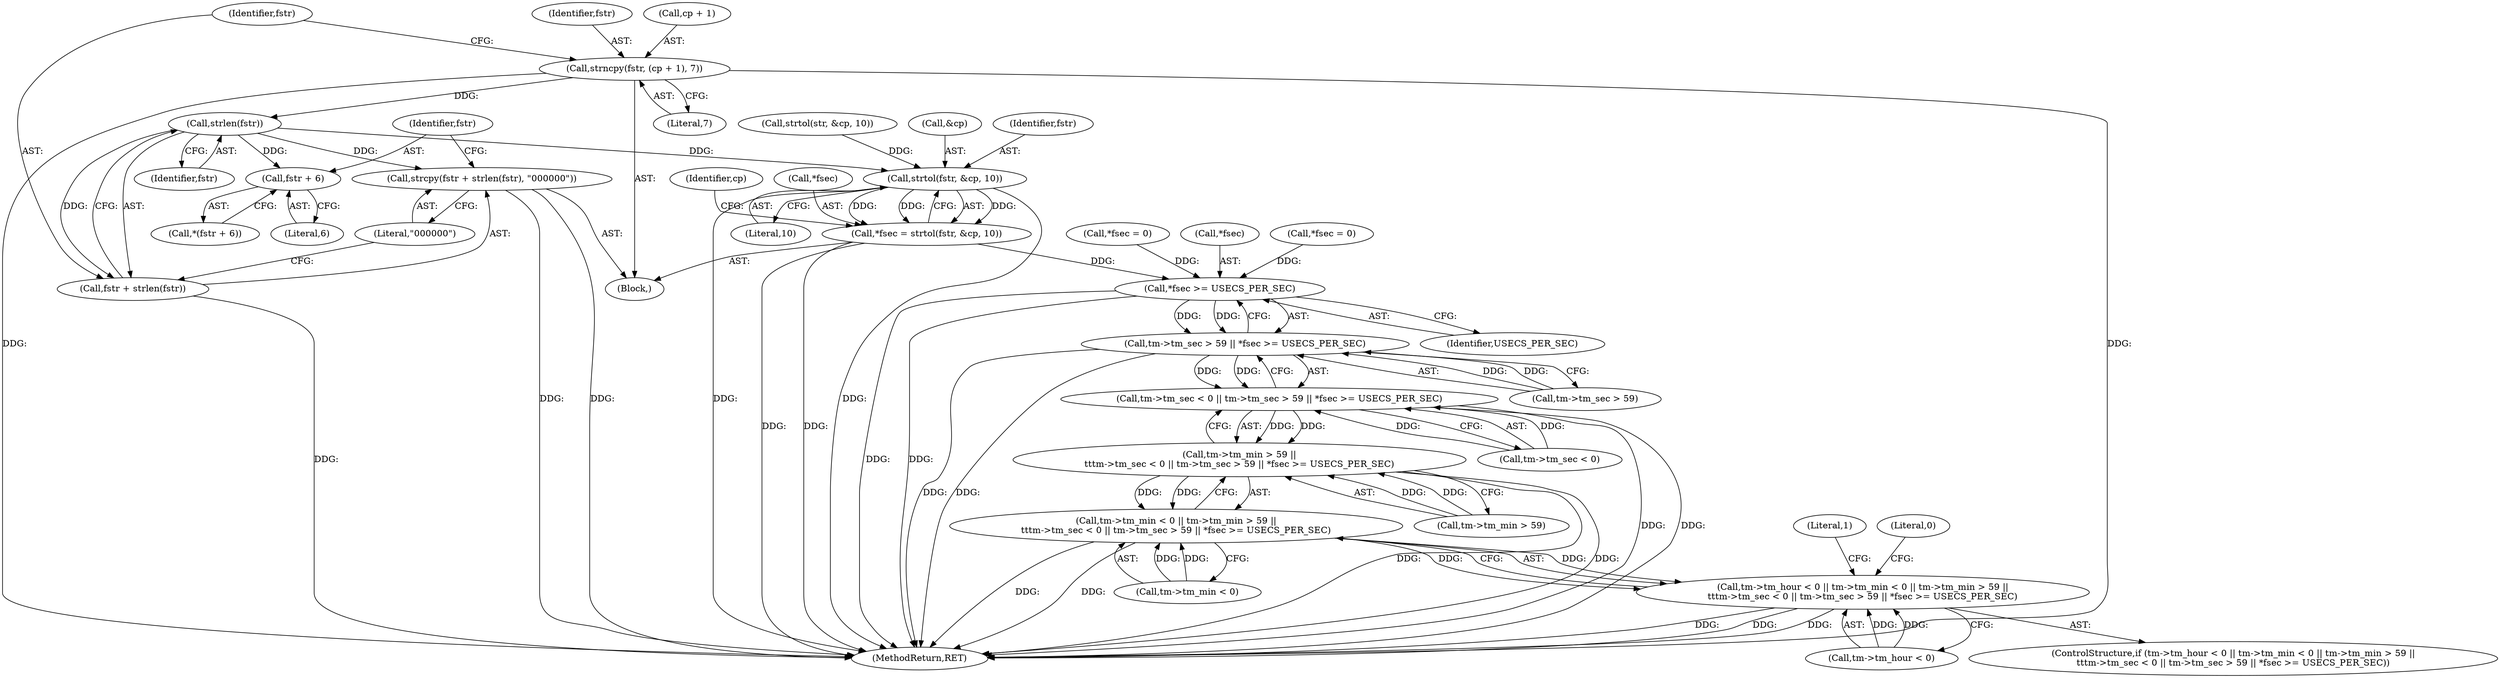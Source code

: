digraph "1_postgres_4318daecc959886d001a6e79c6ea853e8b1dfb4b_1@API" {
"1000211" [label="(Call,strlen(fstr))"];
"1000202" [label="(Call,strncpy(fstr, (cp + 1), 7))"];
"1000208" [label="(Call,strcpy(fstr + strlen(fstr), \"000000\"))"];
"1000209" [label="(Call,fstr + strlen(fstr))"];
"1000216" [label="(Call,fstr + 6)"];
"1000223" [label="(Call,strtol(fstr, &cp, 10))"];
"1000220" [label="(Call,*fsec = strtol(fstr, &cp, 10))"];
"1000271" [label="(Call,*fsec >= USECS_PER_SEC)"];
"1000265" [label="(Call,tm->tm_sec > 59 || *fsec >= USECS_PER_SEC)"];
"1000259" [label="(Call,tm->tm_sec < 0 || tm->tm_sec > 59 || *fsec >= USECS_PER_SEC)"];
"1000253" [label="(Call,tm->tm_min > 59 ||\n\t\ttm->tm_sec < 0 || tm->tm_sec > 59 || *fsec >= USECS_PER_SEC)"];
"1000247" [label="(Call,tm->tm_min < 0 || tm->tm_min > 59 ||\n\t\ttm->tm_sec < 0 || tm->tm_sec > 59 || *fsec >= USECS_PER_SEC)"];
"1000241" [label="(Call,tm->tm_hour < 0 || tm->tm_min < 0 || tm->tm_min > 59 ||\n\t\ttm->tm_sec < 0 || tm->tm_sec > 59 || *fsec >= USECS_PER_SEC)"];
"1000180" [label="(Call,strtol(str, &cp, 10))"];
"1000190" [label="(Call,*fsec = 0)"];
"1000254" [label="(Call,tm->tm_min > 59)"];
"1000248" [label="(Call,tm->tm_min < 0)"];
"1000241" [label="(Call,tm->tm_hour < 0 || tm->tm_min < 0 || tm->tm_min > 59 ||\n\t\ttm->tm_sec < 0 || tm->tm_sec > 59 || *fsec >= USECS_PER_SEC)"];
"1000240" [label="(ControlStructure,if (tm->tm_hour < 0 || tm->tm_min < 0 || tm->tm_min > 59 ||\n\t\ttm->tm_sec < 0 || tm->tm_sec > 59 || *fsec >= USECS_PER_SEC))"];
"1000212" [label="(Identifier,fstr)"];
"1000266" [label="(Call,tm->tm_sec > 59)"];
"1000200" [label="(Block,)"];
"1000218" [label="(Literal,6)"];
"1000272" [label="(Call,*fsec)"];
"1000207" [label="(Literal,7)"];
"1000221" [label="(Call,*fsec)"];
"1000223" [label="(Call,strtol(fstr, &cp, 10))"];
"1000231" [label="(Identifier,cp)"];
"1000208" [label="(Call,strcpy(fstr + strlen(fstr), \"000000\"))"];
"1000274" [label="(Identifier,USECS_PER_SEC)"];
"1000202" [label="(Call,strncpy(fstr, (cp + 1), 7))"];
"1000225" [label="(Call,&cp)"];
"1000217" [label="(Identifier,fstr)"];
"1000204" [label="(Call,cp + 1)"];
"1000227" [label="(Literal,10)"];
"1000203" [label="(Identifier,fstr)"];
"1000210" [label="(Identifier,fstr)"];
"1000271" [label="(Call,*fsec >= USECS_PER_SEC)"];
"1000215" [label="(Call,*(fstr + 6))"];
"1000211" [label="(Call,strlen(fstr))"];
"1000247" [label="(Call,tm->tm_min < 0 || tm->tm_min > 59 ||\n\t\ttm->tm_sec < 0 || tm->tm_sec > 59 || *fsec >= USECS_PER_SEC)"];
"1000259" [label="(Call,tm->tm_sec < 0 || tm->tm_sec > 59 || *fsec >= USECS_PER_SEC)"];
"1000253" [label="(Call,tm->tm_min > 59 ||\n\t\ttm->tm_sec < 0 || tm->tm_sec > 59 || *fsec >= USECS_PER_SEC)"];
"1000156" [label="(Call,*fsec = 0)"];
"1000224" [label="(Identifier,fstr)"];
"1000279" [label="(Literal,0)"];
"1000280" [label="(MethodReturn,RET)"];
"1000265" [label="(Call,tm->tm_sec > 59 || *fsec >= USECS_PER_SEC)"];
"1000220" [label="(Call,*fsec = strtol(fstr, &cp, 10))"];
"1000216" [label="(Call,fstr + 6)"];
"1000242" [label="(Call,tm->tm_hour < 0)"];
"1000260" [label="(Call,tm->tm_sec < 0)"];
"1000213" [label="(Literal,\"000000\")"];
"1000209" [label="(Call,fstr + strlen(fstr))"];
"1000277" [label="(Literal,1)"];
"1000211" -> "1000209"  [label="AST: "];
"1000211" -> "1000212"  [label="CFG: "];
"1000212" -> "1000211"  [label="AST: "];
"1000209" -> "1000211"  [label="CFG: "];
"1000211" -> "1000208"  [label="DDG: "];
"1000211" -> "1000209"  [label="DDG: "];
"1000202" -> "1000211"  [label="DDG: "];
"1000211" -> "1000216"  [label="DDG: "];
"1000211" -> "1000223"  [label="DDG: "];
"1000202" -> "1000200"  [label="AST: "];
"1000202" -> "1000207"  [label="CFG: "];
"1000203" -> "1000202"  [label="AST: "];
"1000204" -> "1000202"  [label="AST: "];
"1000207" -> "1000202"  [label="AST: "];
"1000210" -> "1000202"  [label="CFG: "];
"1000202" -> "1000280"  [label="DDG: "];
"1000202" -> "1000280"  [label="DDG: "];
"1000208" -> "1000200"  [label="AST: "];
"1000208" -> "1000213"  [label="CFG: "];
"1000209" -> "1000208"  [label="AST: "];
"1000213" -> "1000208"  [label="AST: "];
"1000217" -> "1000208"  [label="CFG: "];
"1000208" -> "1000280"  [label="DDG: "];
"1000208" -> "1000280"  [label="DDG: "];
"1000210" -> "1000209"  [label="AST: "];
"1000213" -> "1000209"  [label="CFG: "];
"1000209" -> "1000280"  [label="DDG: "];
"1000216" -> "1000215"  [label="AST: "];
"1000216" -> "1000218"  [label="CFG: "];
"1000217" -> "1000216"  [label="AST: "];
"1000218" -> "1000216"  [label="AST: "];
"1000215" -> "1000216"  [label="CFG: "];
"1000223" -> "1000220"  [label="AST: "];
"1000223" -> "1000227"  [label="CFG: "];
"1000224" -> "1000223"  [label="AST: "];
"1000225" -> "1000223"  [label="AST: "];
"1000227" -> "1000223"  [label="AST: "];
"1000220" -> "1000223"  [label="CFG: "];
"1000223" -> "1000280"  [label="DDG: "];
"1000223" -> "1000280"  [label="DDG: "];
"1000223" -> "1000220"  [label="DDG: "];
"1000223" -> "1000220"  [label="DDG: "];
"1000223" -> "1000220"  [label="DDG: "];
"1000180" -> "1000223"  [label="DDG: "];
"1000220" -> "1000200"  [label="AST: "];
"1000221" -> "1000220"  [label="AST: "];
"1000231" -> "1000220"  [label="CFG: "];
"1000220" -> "1000280"  [label="DDG: "];
"1000220" -> "1000280"  [label="DDG: "];
"1000220" -> "1000271"  [label="DDG: "];
"1000271" -> "1000265"  [label="AST: "];
"1000271" -> "1000274"  [label="CFG: "];
"1000272" -> "1000271"  [label="AST: "];
"1000274" -> "1000271"  [label="AST: "];
"1000265" -> "1000271"  [label="CFG: "];
"1000271" -> "1000280"  [label="DDG: "];
"1000271" -> "1000280"  [label="DDG: "];
"1000271" -> "1000265"  [label="DDG: "];
"1000271" -> "1000265"  [label="DDG: "];
"1000156" -> "1000271"  [label="DDG: "];
"1000190" -> "1000271"  [label="DDG: "];
"1000265" -> "1000259"  [label="AST: "];
"1000265" -> "1000266"  [label="CFG: "];
"1000266" -> "1000265"  [label="AST: "];
"1000259" -> "1000265"  [label="CFG: "];
"1000265" -> "1000280"  [label="DDG: "];
"1000265" -> "1000280"  [label="DDG: "];
"1000265" -> "1000259"  [label="DDG: "];
"1000265" -> "1000259"  [label="DDG: "];
"1000266" -> "1000265"  [label="DDG: "];
"1000266" -> "1000265"  [label="DDG: "];
"1000259" -> "1000253"  [label="AST: "];
"1000259" -> "1000260"  [label="CFG: "];
"1000260" -> "1000259"  [label="AST: "];
"1000253" -> "1000259"  [label="CFG: "];
"1000259" -> "1000280"  [label="DDG: "];
"1000259" -> "1000280"  [label="DDG: "];
"1000259" -> "1000253"  [label="DDG: "];
"1000259" -> "1000253"  [label="DDG: "];
"1000260" -> "1000259"  [label="DDG: "];
"1000260" -> "1000259"  [label="DDG: "];
"1000253" -> "1000247"  [label="AST: "];
"1000253" -> "1000254"  [label="CFG: "];
"1000254" -> "1000253"  [label="AST: "];
"1000247" -> "1000253"  [label="CFG: "];
"1000253" -> "1000280"  [label="DDG: "];
"1000253" -> "1000280"  [label="DDG: "];
"1000253" -> "1000247"  [label="DDG: "];
"1000253" -> "1000247"  [label="DDG: "];
"1000254" -> "1000253"  [label="DDG: "];
"1000254" -> "1000253"  [label="DDG: "];
"1000247" -> "1000241"  [label="AST: "];
"1000247" -> "1000248"  [label="CFG: "];
"1000248" -> "1000247"  [label="AST: "];
"1000241" -> "1000247"  [label="CFG: "];
"1000247" -> "1000280"  [label="DDG: "];
"1000247" -> "1000280"  [label="DDG: "];
"1000247" -> "1000241"  [label="DDG: "];
"1000247" -> "1000241"  [label="DDG: "];
"1000248" -> "1000247"  [label="DDG: "];
"1000248" -> "1000247"  [label="DDG: "];
"1000241" -> "1000240"  [label="AST: "];
"1000241" -> "1000242"  [label="CFG: "];
"1000242" -> "1000241"  [label="AST: "];
"1000277" -> "1000241"  [label="CFG: "];
"1000279" -> "1000241"  [label="CFG: "];
"1000241" -> "1000280"  [label="DDG: "];
"1000241" -> "1000280"  [label="DDG: "];
"1000241" -> "1000280"  [label="DDG: "];
"1000242" -> "1000241"  [label="DDG: "];
"1000242" -> "1000241"  [label="DDG: "];
}
